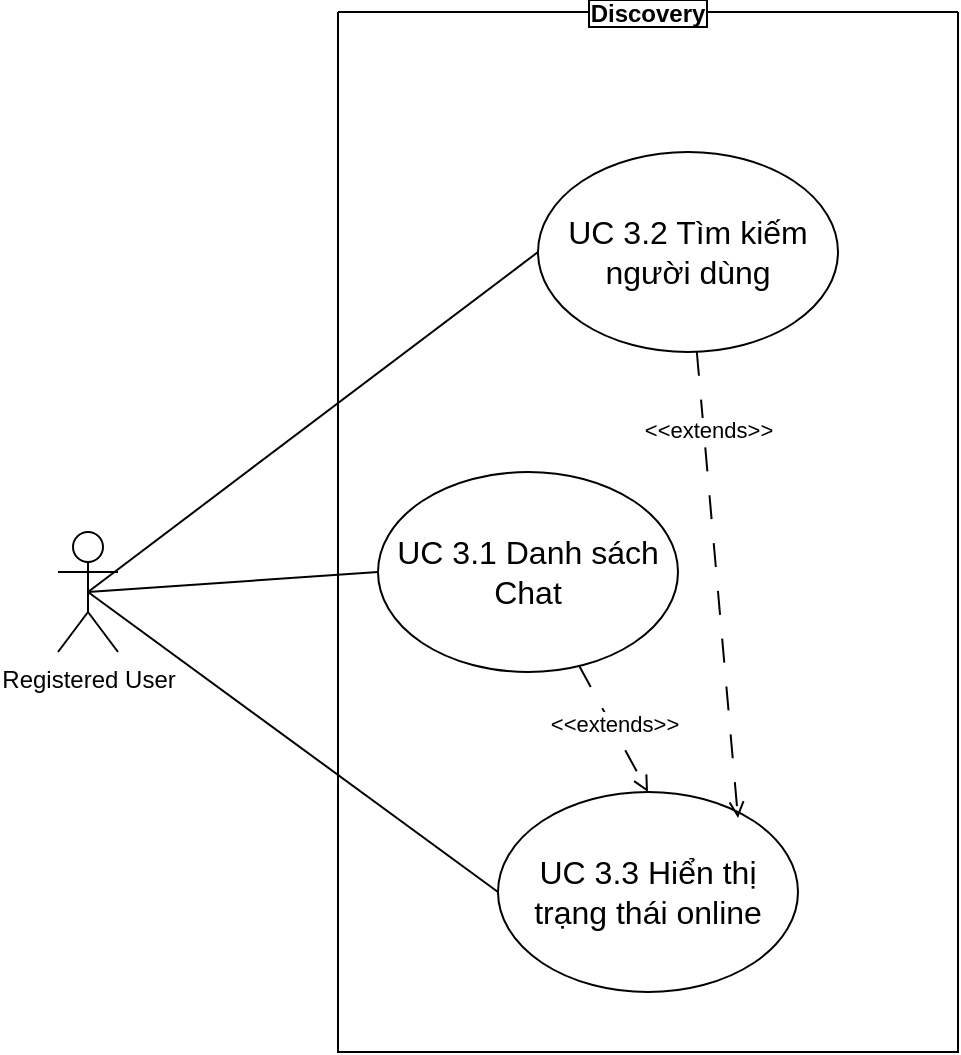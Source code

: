 <mxfile version="26.0.9">
  <diagram name="Page-1" id="SlSP1e00wjy-5UMX2HVp">
    <mxGraphModel dx="1434" dy="836" grid="1" gridSize="10" guides="1" tooltips="1" connect="1" arrows="1" fold="1" page="1" pageScale="1" pageWidth="850" pageHeight="1100" math="0" shadow="0">
      <root>
        <mxCell id="0" />
        <mxCell id="1" parent="0" />
        <mxCell id="fIKRTQ843b1PRTKBoT_D-6" style="rounded=0;orthogonalLoop=1;jettySize=auto;html=1;exitX=0.5;exitY=0.5;exitDx=0;exitDy=0;exitPerimeter=0;entryX=0;entryY=0.5;entryDx=0;entryDy=0;endArrow=none;startFill=0;" edge="1" parent="1" source="fIKRTQ843b1PRTKBoT_D-1" target="fIKRTQ843b1PRTKBoT_D-3">
          <mxGeometry relative="1" as="geometry" />
        </mxCell>
        <mxCell id="fIKRTQ843b1PRTKBoT_D-7" style="rounded=0;orthogonalLoop=1;jettySize=auto;html=1;exitX=0.5;exitY=0.5;exitDx=0;exitDy=0;exitPerimeter=0;entryX=0;entryY=0.5;entryDx=0;entryDy=0;endArrow=none;startFill=0;" edge="1" parent="1" source="fIKRTQ843b1PRTKBoT_D-1" target="fIKRTQ843b1PRTKBoT_D-4">
          <mxGeometry relative="1" as="geometry" />
        </mxCell>
        <mxCell id="fIKRTQ843b1PRTKBoT_D-8" style="rounded=0;orthogonalLoop=1;jettySize=auto;html=1;exitX=0.5;exitY=0.5;exitDx=0;exitDy=0;exitPerimeter=0;entryX=0;entryY=0.5;entryDx=0;entryDy=0;endArrow=none;startFill=0;" edge="1" parent="1" source="fIKRTQ843b1PRTKBoT_D-1" target="fIKRTQ843b1PRTKBoT_D-5">
          <mxGeometry relative="1" as="geometry" />
        </mxCell>
        <mxCell id="fIKRTQ843b1PRTKBoT_D-1" value="Registered User" style="shape=umlActor;verticalLabelPosition=bottom;verticalAlign=top;html=1;outlineConnect=0;" vertex="1" parent="1">
          <mxGeometry x="70" y="320" width="30" height="60" as="geometry" />
        </mxCell>
        <mxCell id="fIKRTQ843b1PRTKBoT_D-2" value="Discovery" style="swimlane;startSize=0;labelBackgroundColor=default;labelBorderColor=default;" vertex="1" parent="1">
          <mxGeometry x="210" y="60" width="310" height="520" as="geometry" />
        </mxCell>
        <mxCell id="fIKRTQ843b1PRTKBoT_D-3" value="&lt;font size=&quot;3&quot;&gt;UC 3.2 Tìm kiếm người dùng&lt;/font&gt;" style="ellipse;whiteSpace=wrap;html=1;" vertex="1" parent="fIKRTQ843b1PRTKBoT_D-2">
          <mxGeometry x="100" y="70" width="150" height="100" as="geometry" />
        </mxCell>
        <mxCell id="fIKRTQ843b1PRTKBoT_D-9" style="rounded=0;orthogonalLoop=1;jettySize=auto;html=1;entryX=0.5;entryY=0;entryDx=0;entryDy=0;endArrow=open;endFill=0;dashed=1;dashPattern=12 12;" edge="1" parent="fIKRTQ843b1PRTKBoT_D-2" source="fIKRTQ843b1PRTKBoT_D-4" target="fIKRTQ843b1PRTKBoT_D-5">
          <mxGeometry relative="1" as="geometry" />
        </mxCell>
        <mxCell id="fIKRTQ843b1PRTKBoT_D-10" value="&amp;lt;&amp;lt;extends&amp;gt;&amp;gt;" style="edgeLabel;html=1;align=center;verticalAlign=middle;resizable=0;points=[];" vertex="1" connectable="0" parent="fIKRTQ843b1PRTKBoT_D-9">
          <mxGeometry x="-0.086" y="1" relative="1" as="geometry">
            <mxPoint as="offset" />
          </mxGeometry>
        </mxCell>
        <mxCell id="fIKRTQ843b1PRTKBoT_D-4" value="&lt;font size=&quot;3&quot;&gt;UC 3.1 Danh sách Chat&lt;/font&gt;" style="ellipse;whiteSpace=wrap;html=1;" vertex="1" parent="fIKRTQ843b1PRTKBoT_D-2">
          <mxGeometry x="20" y="230" width="150" height="100" as="geometry" />
        </mxCell>
        <mxCell id="fIKRTQ843b1PRTKBoT_D-5" value="&lt;font size=&quot;3&quot;&gt;UC 3.3 Hiển thị trạng thái online&lt;/font&gt;" style="ellipse;whiteSpace=wrap;html=1;" vertex="1" parent="fIKRTQ843b1PRTKBoT_D-2">
          <mxGeometry x="80" y="390" width="150" height="100" as="geometry" />
        </mxCell>
        <mxCell id="fIKRTQ843b1PRTKBoT_D-12" style="rounded=0;orthogonalLoop=1;jettySize=auto;html=1;entryX=0.8;entryY=0.13;entryDx=0;entryDy=0;entryPerimeter=0;dashed=1;dashPattern=12 12;endArrow=open;endFill=0;" edge="1" parent="fIKRTQ843b1PRTKBoT_D-2" source="fIKRTQ843b1PRTKBoT_D-3" target="fIKRTQ843b1PRTKBoT_D-5">
          <mxGeometry relative="1" as="geometry" />
        </mxCell>
        <mxCell id="fIKRTQ843b1PRTKBoT_D-13" value="&amp;lt;&amp;lt;extends&amp;gt;&amp;gt;" style="edgeLabel;html=1;align=center;verticalAlign=middle;resizable=0;points=[];" vertex="1" connectable="0" parent="fIKRTQ843b1PRTKBoT_D-12">
          <mxGeometry x="-0.666" y="2" relative="1" as="geometry">
            <mxPoint as="offset" />
          </mxGeometry>
        </mxCell>
      </root>
    </mxGraphModel>
  </diagram>
</mxfile>
